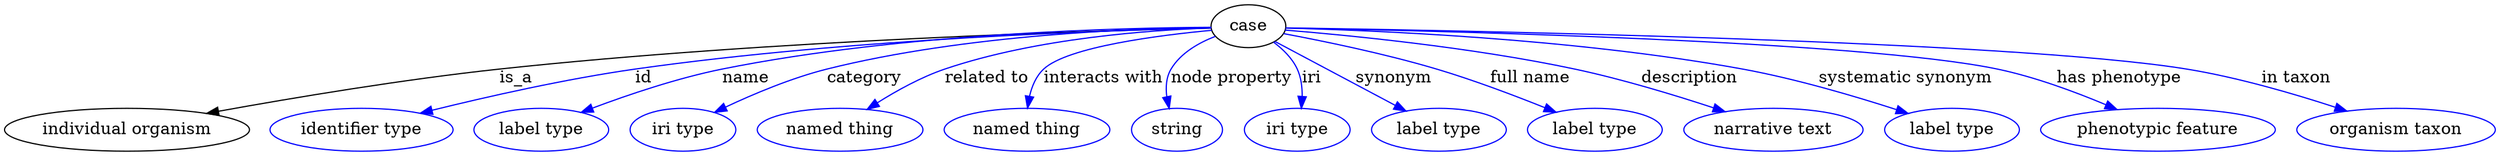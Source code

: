 digraph {
	graph [bb="0,0,1685.7,122"];
	node [label="\N"];
	case	 [height=0.5,
		label=case,
		pos="841.94,104",
		width=0.75];
	"individual organism"	 [height=0.5,
		pos="80.937,18",
		width=2.2482];
	case -> "individual organism"	 [label=is_a,
		lp="355.21,61",
		pos="e,140.94,30.122 814.81,103.1 739.64,100.39 522.41,91.002 343.38,68 266.07,58.066 247.48,50.755 170.94,36 164.42,34.744 157.64,33.419 \
150.86,32.083"];
	id	 [color=blue,
		height=0.5,
		label="identifier type",
		pos="238.94,18",
		width=1.652];
	case -> id	 [color=blue,
		label=id,
		lp="441.38,61",
		pos="e,280.97,30.88 814.61,103.06 748.83,100.47 576.67,91.802 435.05,68 385.38,59.652 329.84,44.975 290.58,33.675",
		style=solid];
	name	 [color=blue,
		height=0.5,
		label="label type",
		pos="360.94,18",
		width=1.2425];
	case -> name	 [color=blue,
		label=name,
		lp="510.1,61",
		pos="e,390.52,31.561 814.53,103.52 755.34,101.97 611.47,95.434 494.62,68 461.75,60.283 425.99,46.614 399.74,35.517",
		style=solid];
	category	 [color=blue,
		height=0.5,
		label="iri type",
		pos="458.94,18",
		width=0.9834];
	case -> category	 [color=blue,
		label=category,
		lp="588.03,61",
		pos="e,482.22,31.758 814.89,103.32 764.49,101.44 653.19,94.392 563.74,68 538.26,60.48 511.23,47.448 491.01,36.574",
		style=solid];
	"related to"	 [color=blue,
		height=0.5,
		label="named thing",
		pos="565.94,18",
		width=1.5019];
	case -> "related to"	 [color=blue,
		label="related to",
		lp="668.17,61",
		pos="e,586.44,34.93 814.71,102.6 775.24,99.813 700.38,91.616 641.46,68 624.94,61.377 608.26,50.834 594.8,41.133",
		style=solid];
	"interacts with"	 [color=blue,
		height=0.5,
		label="named thing",
		pos="691.94,18",
		width=1.5019];
	case -> "interacts with"	 [color=blue,
		label="interacts with",
		lp="744.84,61",
		pos="e,692.78,36.439 815.52,100.15 780.55,94.548 721.52,83.131 706.13,68 700.24,62.219 696.75,54.192 694.7,46.259",
		style=solid];
	"node property"	 [color=blue,
		height=0.5,
		label=string,
		pos="793.94,18",
		width=0.8403];
	case -> "node property"	 [color=blue,
		label="node property",
		lp="828.01,61",
		pos="e,787.44,35.599 818.74,94.607 807.53,88.749 795.17,80.01 788.79,68 785.2,61.216 784.68,53.188 785.55,45.573",
		style=solid];
	iri	 [color=blue,
		height=0.5,
		label="iri type",
		pos="877.94,18",
		width=0.9834];
	case -> iri	 [color=blue,
		label=iri,
		lp="882.16,61",
		pos="e,877.72,36.216 857.26,88.747 862.42,82.753 867.68,75.512 870.94,68 873.84,61.299 875.59,53.664 876.64,46.412",
		style=solid];
	synonym	 [color=blue,
		height=0.5,
		label="label type",
		pos="975.94,18",
		width=1.2425];
	case -> synonym	 [color=blue,
		label=synonym,
		lp="943.61,61",
		pos="e,951.89,33.43 861.42,91.495 882.85,77.743 917.63,55.418 943.25,38.977",
		style=solid];
	"full name"	 [color=blue,
		height=0.5,
		label="label type",
		pos="1082.9,18",
		width=1.2425];
	case -> "full name"	 [color=blue,
		label="full name",
		lp="1033.6,61",
		pos="e,1055,32.208 867.92,98.148 894.62,91.834 937.23,80.929 972.94,68 997.74,59.019 1024.7,46.798 1045.7,36.686",
		style=solid];
	description	 [color=blue,
		height=0.5,
		label="narrative text",
		pos="1202.9,18",
		width=1.5834];
	case -> description	 [color=blue,
		label=description,
		lp="1138,61",
		pos="e,1168.4,32.455 868.92,101.25 911.04,96.598 994.76,85.887 1063.9,68 1096.3,59.623 1131.8,46.797 1158.8,36.233",
		style=solid];
	"systematic synonym"	 [color=blue,
		height=0.5,
		label="label type",
		pos="1322.9,18",
		width=1.2425];
	case -> "systematic synonym"	 [color=blue,
		label="systematic synonym",
		lp="1280.9,61",
		pos="e,1291.3,30.745 869.28,103 926.34,100.48 1062,92.238 1172.9,68 1210.5,59.79 1251.9,45.583 1281.7,34.406",
		style=solid];
	"has phenotype"	 [color=blue,
		height=0.5,
		label="phenotypic feature",
		pos="1461.9,18",
		width=2.1155];
	case -> "has phenotype"	 [color=blue,
		label="has phenotype",
		lp="1423.2,61",
		pos="e,1430.3,34.506 868.98,103.2 959.44,100.35 1250.8,89.658 1341.9,68 1369.2,61.516 1398.3,49.548 1421,38.946",
		style=solid];
	"in taxon"	 [color=blue,
		height=0.5,
		label="organism taxon",
		pos="1620.9,18",
		width=1.7978];
	case -> "in taxon"	 [color=blue,
		label="in taxon",
		lp="1540.7,61",
		pos="e,1584.3,32.849 868.92,103.37 973.17,100.77 1349.6,90.053 1466.9,68 1504.1,61.021 1544.7,47.581 1574.9,36.392",
		style=solid];
}
